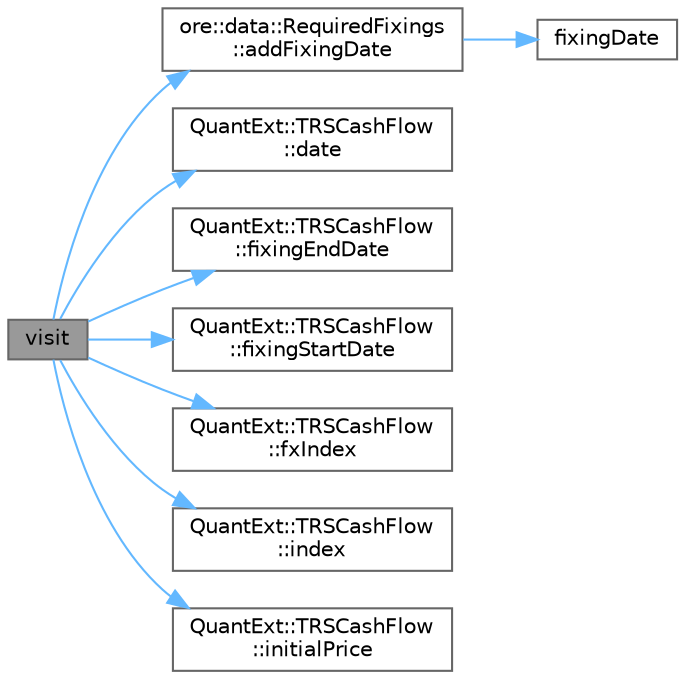 digraph "visit"
{
 // INTERACTIVE_SVG=YES
 // LATEX_PDF_SIZE
  bgcolor="transparent";
  edge [fontname=Helvetica,fontsize=10,labelfontname=Helvetica,labelfontsize=10];
  node [fontname=Helvetica,fontsize=10,shape=box,height=0.2,width=0.4];
  rankdir="LR";
  Node1 [label="visit",height=0.2,width=0.4,color="gray40", fillcolor="grey60", style="filled", fontcolor="black",tooltip=" "];
  Node1 -> Node2 [color="steelblue1",style="solid"];
  Node2 [label="ore::data::RequiredFixings\l::addFixingDate",height=0.2,width=0.4,color="grey40", fillcolor="white", style="filled",URL="$classore_1_1data_1_1_required_fixings.html#ab7dfe7e5dd7a3d8d8f67fc9096a3c57d",tooltip=" "];
  Node2 -> Node3 [color="steelblue1",style="solid"];
  Node3 [label="fixingDate",height=0.2,width=0.4,color="grey40", fillcolor="white", style="filled",URL="C:/dev/ORE/documentation/QuantExt/doc/quantext.tag$namespace_quant_ext_1_1_zero_inflation.html#a57de786c1c8988b6da9d354282b4b370",tooltip=" "];
  Node1 -> Node4 [color="steelblue1",style="solid"];
  Node4 [label="QuantExt::TRSCashFlow\l::date",height=0.2,width=0.4,color="grey40", fillcolor="white", style="filled",URL="C:/dev/ORE/documentation/QuantExt/doc/quantext.tag$class_quant_ext_1_1_t_r_s_cash_flow.html#acda6b54c0fae709ae1bcccfae9e1d83d",tooltip=" "];
  Node1 -> Node5 [color="steelblue1",style="solid"];
  Node5 [label="QuantExt::TRSCashFlow\l::fixingEndDate",height=0.2,width=0.4,color="grey40", fillcolor="white", style="filled",URL="C:/dev/ORE/documentation/QuantExt/doc/quantext.tag$class_quant_ext_1_1_t_r_s_cash_flow.html#ac7f504d30ff729e7631d54dee3faae84",tooltip=" "];
  Node1 -> Node6 [color="steelblue1",style="solid"];
  Node6 [label="QuantExt::TRSCashFlow\l::fixingStartDate",height=0.2,width=0.4,color="grey40", fillcolor="white", style="filled",URL="C:/dev/ORE/documentation/QuantExt/doc/quantext.tag$class_quant_ext_1_1_t_r_s_cash_flow.html#aeb32ff4aa43dbb2e37b675207e67cc29",tooltip=" "];
  Node1 -> Node7 [color="steelblue1",style="solid"];
  Node7 [label="QuantExt::TRSCashFlow\l::fxIndex",height=0.2,width=0.4,color="grey40", fillcolor="white", style="filled",URL="C:/dev/ORE/documentation/QuantExt/doc/quantext.tag$class_quant_ext_1_1_t_r_s_cash_flow.html#a0df5123a82fe8d88230183aad5f4411c",tooltip=" "];
  Node1 -> Node8 [color="steelblue1",style="solid"];
  Node8 [label="QuantExt::TRSCashFlow\l::index",height=0.2,width=0.4,color="grey40", fillcolor="white", style="filled",URL="C:/dev/ORE/documentation/QuantExt/doc/quantext.tag$class_quant_ext_1_1_t_r_s_cash_flow.html#a30ff890920933b39ab6d99ff7c79fff8",tooltip=" "];
  Node1 -> Node9 [color="steelblue1",style="solid"];
  Node9 [label="QuantExt::TRSCashFlow\l::initialPrice",height=0.2,width=0.4,color="grey40", fillcolor="white", style="filled",URL="C:/dev/ORE/documentation/QuantExt/doc/quantext.tag$class_quant_ext_1_1_t_r_s_cash_flow.html#aa24feb1e96118981fe0efc1b489d74bc",tooltip=" "];
}
